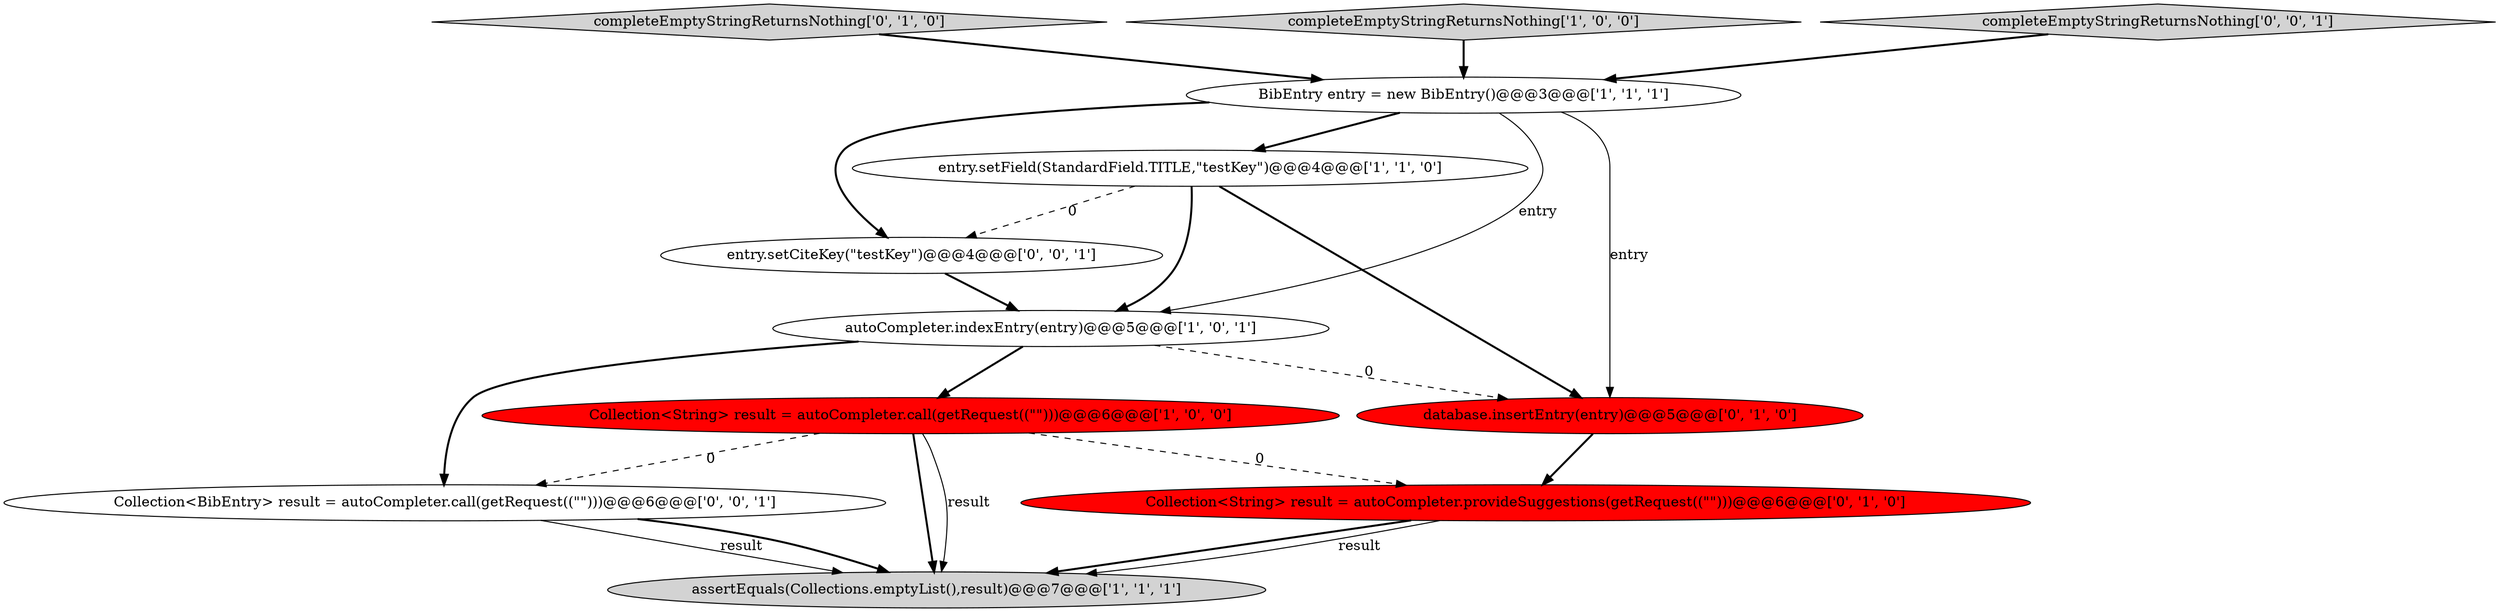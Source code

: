 digraph {
7 [style = filled, label = "database.insertEntry(entry)@@@5@@@['0', '1', '0']", fillcolor = red, shape = ellipse image = "AAA1AAABBB2BBB"];
3 [style = filled, label = "assertEquals(Collections.emptyList(),result)@@@7@@@['1', '1', '1']", fillcolor = lightgray, shape = ellipse image = "AAA0AAABBB1BBB"];
5 [style = filled, label = "autoCompleter.indexEntry(entry)@@@5@@@['1', '0', '1']", fillcolor = white, shape = ellipse image = "AAA0AAABBB1BBB"];
6 [style = filled, label = "Collection<String> result = autoCompleter.provideSuggestions(getRequest((\"\")))@@@6@@@['0', '1', '0']", fillcolor = red, shape = ellipse image = "AAA1AAABBB2BBB"];
8 [style = filled, label = "completeEmptyStringReturnsNothing['0', '1', '0']", fillcolor = lightgray, shape = diamond image = "AAA0AAABBB2BBB"];
11 [style = filled, label = "Collection<BibEntry> result = autoCompleter.call(getRequest((\"\")))@@@6@@@['0', '0', '1']", fillcolor = white, shape = ellipse image = "AAA0AAABBB3BBB"];
0 [style = filled, label = "completeEmptyStringReturnsNothing['1', '0', '0']", fillcolor = lightgray, shape = diamond image = "AAA0AAABBB1BBB"];
9 [style = filled, label = "completeEmptyStringReturnsNothing['0', '0', '1']", fillcolor = lightgray, shape = diamond image = "AAA0AAABBB3BBB"];
1 [style = filled, label = "BibEntry entry = new BibEntry()@@@3@@@['1', '1', '1']", fillcolor = white, shape = ellipse image = "AAA0AAABBB1BBB"];
10 [style = filled, label = "entry.setCiteKey(\"testKey\")@@@4@@@['0', '0', '1']", fillcolor = white, shape = ellipse image = "AAA0AAABBB3BBB"];
2 [style = filled, label = "Collection<String> result = autoCompleter.call(getRequest((\"\")))@@@6@@@['1', '0', '0']", fillcolor = red, shape = ellipse image = "AAA1AAABBB1BBB"];
4 [style = filled, label = "entry.setField(StandardField.TITLE,\"testKey\")@@@4@@@['1', '1', '0']", fillcolor = white, shape = ellipse image = "AAA0AAABBB1BBB"];
6->3 [style = bold, label=""];
1->4 [style = bold, label=""];
1->5 [style = solid, label="entry"];
1->7 [style = solid, label="entry"];
2->3 [style = bold, label=""];
4->7 [style = bold, label=""];
8->1 [style = bold, label=""];
5->2 [style = bold, label=""];
10->5 [style = bold, label=""];
11->3 [style = solid, label="result"];
11->3 [style = bold, label=""];
0->1 [style = bold, label=""];
7->6 [style = bold, label=""];
2->6 [style = dashed, label="0"];
2->11 [style = dashed, label="0"];
5->11 [style = bold, label=""];
6->3 [style = solid, label="result"];
5->7 [style = dashed, label="0"];
9->1 [style = bold, label=""];
4->10 [style = dashed, label="0"];
1->10 [style = bold, label=""];
2->3 [style = solid, label="result"];
4->5 [style = bold, label=""];
}
